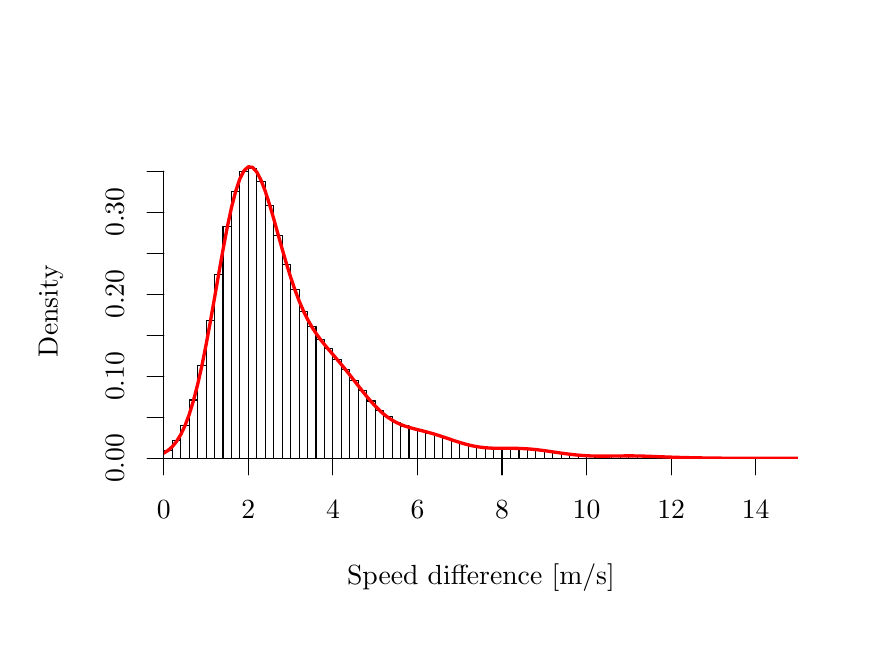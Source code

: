 % Created by tikzDevice version 0.12.3 on 2021-02-14 20:34:46
% !TEX encoding = UTF-8 Unicode
\begin{tikzpicture}[x=1pt,y=1pt]
\definecolor{fillColor}{RGB}{255,255,255}
\path[use as bounding box,fill=fillColor,fill opacity=0.00] (0,0) rectangle (303.53,216.81);
\begin{scope}
\path[clip] (  0.00,  0.00) rectangle (303.53,216.81);
\definecolor{drawColor}{RGB}{0,0,0}

\node[text=drawColor,anchor=base,inner sep=0pt, outer sep=0pt, scale=  1.00] at (163.77, 15.60) {Speed difference [m/s]};

\node[text=drawColor,rotate= 90.00,anchor=base,inner sep=0pt, outer sep=0pt, scale=  1.00] at ( 10.80,114.41) {Density};
\end{scope}
\begin{scope}
\path[clip] (  0.00,  0.00) rectangle (303.53,216.81);
\definecolor{drawColor}{RGB}{0,0,0}

\path[draw=drawColor,line width= 0.4pt,line join=round,line cap=round] ( 49.20, 61.20) -- (263.06, 61.20);

\path[draw=drawColor,line width= 0.4pt,line join=round,line cap=round] ( 49.20, 61.20) -- ( 49.20, 55.20);

\path[draw=drawColor,line width= 0.4pt,line join=round,line cap=round] ( 79.75, 61.20) -- ( 79.75, 55.20);

\path[draw=drawColor,line width= 0.4pt,line join=round,line cap=round] (110.30, 61.20) -- (110.30, 55.20);

\path[draw=drawColor,line width= 0.4pt,line join=round,line cap=round] (140.85, 61.20) -- (140.85, 55.20);

\path[draw=drawColor,line width= 0.4pt,line join=round,line cap=round] (171.40, 61.20) -- (171.40, 55.20);

\path[draw=drawColor,line width= 0.4pt,line join=round,line cap=round] (201.96, 61.20) -- (201.96, 55.20);

\path[draw=drawColor,line width= 0.4pt,line join=round,line cap=round] (232.51, 61.20) -- (232.51, 55.20);

\path[draw=drawColor,line width= 0.4pt,line join=round,line cap=round] (263.06, 61.20) -- (263.06, 55.20);

\node[text=drawColor,anchor=base,inner sep=0pt, outer sep=0pt, scale=  1.00] at ( 49.20, 39.60) {0};

\node[text=drawColor,anchor=base,inner sep=0pt, outer sep=0pt, scale=  1.00] at ( 79.75, 39.60) {2};

\node[text=drawColor,anchor=base,inner sep=0pt, outer sep=0pt, scale=  1.00] at (110.30, 39.60) {4};

\node[text=drawColor,anchor=base,inner sep=0pt, outer sep=0pt, scale=  1.00] at (140.85, 39.60) {6};

\node[text=drawColor,anchor=base,inner sep=0pt, outer sep=0pt, scale=  1.00] at (171.40, 39.60) {8};

\node[text=drawColor,anchor=base,inner sep=0pt, outer sep=0pt, scale=  1.00] at (201.96, 39.60) {10};

\node[text=drawColor,anchor=base,inner sep=0pt, outer sep=0pt, scale=  1.00] at (232.51, 39.60) {12};

\node[text=drawColor,anchor=base,inner sep=0pt, outer sep=0pt, scale=  1.00] at (263.06, 39.60) {14};

\path[draw=drawColor,line width= 0.4pt,line join=round,line cap=round] ( 49.20, 61.20) -- ( 49.20,164.97);

\path[draw=drawColor,line width= 0.4pt,line join=round,line cap=round] ( 49.20, 61.20) -- ( 43.20, 61.20);

\path[draw=drawColor,line width= 0.4pt,line join=round,line cap=round] ( 49.20, 76.02) -- ( 43.20, 76.02);

\path[draw=drawColor,line width= 0.4pt,line join=round,line cap=round] ( 49.20, 90.85) -- ( 43.20, 90.85);

\path[draw=drawColor,line width= 0.4pt,line join=round,line cap=round] ( 49.20,105.67) -- ( 43.20,105.67);

\path[draw=drawColor,line width= 0.4pt,line join=round,line cap=round] ( 49.20,120.50) -- ( 43.20,120.50);

\path[draw=drawColor,line width= 0.4pt,line join=round,line cap=round] ( 49.20,135.32) -- ( 43.20,135.32);

\path[draw=drawColor,line width= 0.4pt,line join=round,line cap=round] ( 49.20,150.14) -- ( 43.20,150.14);

\path[draw=drawColor,line width= 0.4pt,line join=round,line cap=round] ( 49.20,164.97) -- ( 43.20,164.97);

\node[text=drawColor,rotate= 90.00,anchor=base,inner sep=0pt, outer sep=0pt, scale=  1.00] at ( 34.80, 61.20) {0.00};

\node[text=drawColor,rotate= 90.00,anchor=base,inner sep=0pt, outer sep=0pt, scale=  1.00] at ( 34.80, 90.85) {0.10};

\node[text=drawColor,rotate= 90.00,anchor=base,inner sep=0pt, outer sep=0pt, scale=  1.00] at ( 34.80,120.50) {0.20};

\node[text=drawColor,rotate= 90.00,anchor=base,inner sep=0pt, outer sep=0pt, scale=  1.00] at ( 34.80,150.14) {0.30};
\end{scope}
\begin{scope}
\path[clip] ( 49.20, 61.20) rectangle (278.33,167.61);
\definecolor{drawColor}{RGB}{0,0,0}

\path[draw=drawColor,line width= 0.4pt,line join=round,line cap=round] ( -2.74, 61.20) rectangle (  0.32, 61.20);

\path[draw=drawColor,line width= 0.4pt,line join=round,line cap=round] (  0.32, 61.20) rectangle (  3.37, 61.20);

\path[draw=drawColor,line width= 0.4pt,line join=round,line cap=round] (  3.37, 61.20) rectangle (  6.43, 61.20);

\path[draw=drawColor,line width= 0.4pt,line join=round,line cap=round] (  6.43, 61.20) rectangle (  9.48, 61.20);

\path[draw=drawColor,line width= 0.4pt,line join=round,line cap=round] (  9.48, 61.20) rectangle ( 12.54, 61.20);

\path[draw=drawColor,line width= 0.4pt,line join=round,line cap=round] ( 12.54, 61.20) rectangle ( 15.59, 61.20);

\path[draw=drawColor,line width= 0.4pt,line join=round,line cap=round] ( 15.59, 61.20) rectangle ( 18.65, 61.20);

\path[draw=drawColor,line width= 0.4pt,line join=round,line cap=round] ( 18.65, 61.20) rectangle ( 21.70, 61.20);

\path[draw=drawColor,line width= 0.4pt,line join=round,line cap=round] ( 21.70, 61.20) rectangle ( 24.76, 61.20);

\path[draw=drawColor,line width= 0.4pt,line join=round,line cap=round] ( 24.76, 61.20) rectangle ( 27.81, 61.20);

\path[draw=drawColor,line width= 0.4pt,line join=round,line cap=round] ( 27.81, 61.20) rectangle ( 30.87, 61.20);

\path[draw=drawColor,line width= 0.4pt,line join=round,line cap=round] ( 30.87, 61.20) rectangle ( 33.92, 61.21);

\path[draw=drawColor,line width= 0.4pt,line join=round,line cap=round] ( 33.92, 61.20) rectangle ( 36.98, 61.21);

\path[draw=drawColor,line width= 0.4pt,line join=round,line cap=round] ( 36.98, 61.20) rectangle ( 40.03, 61.24);

\path[draw=drawColor,line width= 0.4pt,line join=round,line cap=round] ( 40.03, 61.20) rectangle ( 43.09, 61.38);

\path[draw=drawColor,line width= 0.4pt,line join=round,line cap=round] ( 43.09, 61.20) rectangle ( 46.14, 61.67);

\path[draw=drawColor,line width= 0.4pt,line join=round,line cap=round] ( 46.14, 61.20) rectangle ( 49.20, 62.43);

\path[draw=drawColor,line width= 0.4pt,line join=round,line cap=round] ( 49.20, 61.20) rectangle ( 52.26, 64.09);

\path[draw=drawColor,line width= 0.4pt,line join=round,line cap=round] ( 52.26, 61.20) rectangle ( 55.31, 67.48);

\path[draw=drawColor,line width= 0.4pt,line join=round,line cap=round] ( 55.31, 61.20) rectangle ( 58.37, 73.09);

\path[draw=drawColor,line width= 0.4pt,line join=round,line cap=round] ( 58.37, 61.20) rectangle ( 61.42, 82.26);

\path[draw=drawColor,line width= 0.4pt,line join=round,line cap=round] ( 61.42, 61.20) rectangle ( 64.48, 94.60);

\path[draw=drawColor,line width= 0.4pt,line join=round,line cap=round] ( 64.48, 61.20) rectangle ( 67.53,110.85);

\path[draw=drawColor,line width= 0.4pt,line join=round,line cap=round] ( 67.53, 61.20) rectangle ( 70.59,127.75);

\path[draw=drawColor,line width= 0.4pt,line join=round,line cap=round] ( 70.59, 61.20) rectangle ( 73.64,145.03);

\path[draw=drawColor,line width= 0.4pt,line join=round,line cap=round] ( 73.64, 61.20) rectangle ( 76.70,157.74);

\path[draw=drawColor,line width= 0.4pt,line join=round,line cap=round] ( 76.70, 61.20) rectangle ( 79.75,164.95);

\path[draw=drawColor,line width= 0.4pt,line join=round,line cap=round] ( 79.75, 61.20) rectangle ( 82.81,165.88);

\path[draw=drawColor,line width= 0.4pt,line join=round,line cap=round] ( 82.81, 61.20) rectangle ( 85.86,161.28);

\path[draw=drawColor,line width= 0.4pt,line join=round,line cap=round] ( 85.86, 61.20) rectangle ( 88.92,152.68);

\path[draw=drawColor,line width= 0.4pt,line join=round,line cap=round] ( 88.92, 61.20) rectangle ( 91.97,141.69);

\path[draw=drawColor,line width= 0.4pt,line join=round,line cap=round] ( 91.97, 61.20) rectangle ( 95.03,131.39);

\path[draw=drawColor,line width= 0.4pt,line join=round,line cap=round] ( 95.03, 61.20) rectangle ( 98.08,122.29);

\path[draw=drawColor,line width= 0.4pt,line join=round,line cap=round] ( 98.08, 61.20) rectangle (101.14,114.38);

\path[draw=drawColor,line width= 0.4pt,line join=round,line cap=round] (101.14, 61.20) rectangle (104.19,108.69);

\path[draw=drawColor,line width= 0.4pt,line join=round,line cap=round] (104.19, 61.20) rectangle (107.25,104.18);

\path[draw=drawColor,line width= 0.4pt,line join=round,line cap=round] (107.25, 61.20) rectangle (110.30,100.85);

\path[draw=drawColor,line width= 0.4pt,line join=round,line cap=round] (110.30, 61.20) rectangle (113.36, 96.80);

\path[draw=drawColor,line width= 0.4pt,line join=round,line cap=round] (113.36, 61.20) rectangle (116.41, 93.30);

\path[draw=drawColor,line width= 0.4pt,line join=round,line cap=round] (116.41, 61.20) rectangle (119.47, 89.43);

\path[draw=drawColor,line width= 0.4pt,line join=round,line cap=round] (119.47, 61.20) rectangle (122.52, 85.85);

\path[draw=drawColor,line width= 0.4pt,line join=round,line cap=round] (122.52, 61.20) rectangle (125.58, 81.92);

\path[draw=drawColor,line width= 0.4pt,line join=round,line cap=round] (125.58, 61.20) rectangle (128.63, 78.43);

\path[draw=drawColor,line width= 0.4pt,line join=round,line cap=round] (128.63, 61.20) rectangle (131.69, 76.20);

\path[draw=drawColor,line width= 0.4pt,line join=round,line cap=round] (131.69, 61.20) rectangle (134.74, 74.15);

\path[draw=drawColor,line width= 0.4pt,line join=round,line cap=round] (134.74, 61.20) rectangle (137.80, 72.88);

\path[draw=drawColor,line width= 0.4pt,line join=round,line cap=round] (137.80, 61.20) rectangle (140.85, 71.81);

\path[draw=drawColor,line width= 0.4pt,line join=round,line cap=round] (140.85, 61.20) rectangle (143.91, 71.15);

\path[draw=drawColor,line width= 0.4pt,line join=round,line cap=round] (143.91, 61.20) rectangle (146.96, 70.25);

\path[draw=drawColor,line width= 0.4pt,line join=round,line cap=round] (146.96, 61.20) rectangle (150.02, 69.32);

\path[draw=drawColor,line width= 0.4pt,line join=round,line cap=round] (150.02, 61.20) rectangle (153.07, 68.38);

\path[draw=drawColor,line width= 0.4pt,line join=round,line cap=round] (153.07, 61.20) rectangle (156.13, 67.38);

\path[draw=drawColor,line width= 0.4pt,line join=round,line cap=round] (156.13, 61.20) rectangle (159.18, 66.59);

\path[draw=drawColor,line width= 0.4pt,line join=round,line cap=round] (159.18, 61.20) rectangle (162.24, 65.73);

\path[draw=drawColor,line width= 0.4pt,line join=round,line cap=round] (162.24, 61.20) rectangle (165.29, 65.32);

\path[draw=drawColor,line width= 0.4pt,line join=round,line cap=round] (165.29, 61.20) rectangle (168.35, 64.99);

\path[draw=drawColor,line width= 0.4pt,line join=round,line cap=round] (168.35, 61.20) rectangle (171.40, 64.87);

\path[draw=drawColor,line width= 0.4pt,line join=round,line cap=round] (171.40, 61.20) rectangle (174.46, 64.71);

\path[draw=drawColor,line width= 0.4pt,line join=round,line cap=round] (174.46, 61.20) rectangle (177.52, 64.75);

\path[draw=drawColor,line width= 0.4pt,line join=round,line cap=round] (177.52, 61.20) rectangle (180.57, 64.66);

\path[draw=drawColor,line width= 0.4pt,line join=round,line cap=round] (180.57, 61.20) rectangle (183.63, 64.56);

\path[draw=drawColor,line width= 0.4pt,line join=round,line cap=round] (183.63, 61.20) rectangle (186.68, 64.14);

\path[draw=drawColor,line width= 0.4pt,line join=round,line cap=round] (186.68, 61.20) rectangle (189.74, 63.88);

\path[draw=drawColor,line width= 0.4pt,line join=round,line cap=round] (189.74, 61.20) rectangle (192.79, 63.36);

\path[draw=drawColor,line width= 0.4pt,line join=round,line cap=round] (192.79, 61.20) rectangle (195.85, 62.89);

\path[draw=drawColor,line width= 0.4pt,line join=round,line cap=round] (195.85, 61.20) rectangle (198.90, 62.51);

\path[draw=drawColor,line width= 0.4pt,line join=round,line cap=round] (198.90, 61.20) rectangle (201.96, 62.27);

\path[draw=drawColor,line width= 0.4pt,line join=round,line cap=round] (201.96, 61.20) rectangle (205.01, 62.11);

\path[draw=drawColor,line width= 0.4pt,line join=round,line cap=round] (205.01, 61.20) rectangle (208.07, 61.93);

\path[draw=drawColor,line width= 0.4pt,line join=round,line cap=round] (208.07, 61.20) rectangle (211.12, 61.95);

\path[draw=drawColor,line width= 0.4pt,line join=round,line cap=round] (211.12, 61.20) rectangle (214.18, 61.96);

\path[draw=drawColor,line width= 0.4pt,line join=round,line cap=round] (214.18, 61.20) rectangle (217.23, 62.09);

\path[draw=drawColor,line width= 0.4pt,line join=round,line cap=round] (217.23, 61.20) rectangle (220.29, 62.03);

\path[draw=drawColor,line width= 0.4pt,line join=round,line cap=round] (220.29, 61.20) rectangle (223.34, 62.05);

\path[draw=drawColor,line width= 0.4pt,line join=round,line cap=round] (223.34, 61.20) rectangle (226.40, 61.93);

\path[draw=drawColor,line width= 0.4pt,line join=round,line cap=round] (226.40, 61.20) rectangle (229.45, 61.80);

\path[draw=drawColor,line width= 0.4pt,line join=round,line cap=round] (229.45, 61.20) rectangle (232.51, 61.68);

\path[draw=drawColor,line width= 0.4pt,line join=round,line cap=round] (232.51, 61.20) rectangle (235.56, 61.60);

\path[draw=drawColor,line width= 0.4pt,line join=round,line cap=round] (235.56, 61.20) rectangle (238.62, 61.49);

\path[draw=drawColor,line width= 0.4pt,line join=round,line cap=round] (238.62, 61.20) rectangle (241.67, 61.40);

\path[draw=drawColor,line width= 0.4pt,line join=round,line cap=round] (241.67, 61.20) rectangle (244.73, 61.33);

\path[draw=drawColor,line width= 0.4pt,line join=round,line cap=round] (244.73, 61.20) rectangle (247.78, 61.30);

\path[draw=drawColor,line width= 0.4pt,line join=round,line cap=round] (247.78, 61.20) rectangle (250.84, 61.27);

\path[draw=drawColor,line width= 0.4pt,line join=round,line cap=round] (250.84, 61.20) rectangle (253.89, 61.25);

\path[draw=drawColor,line width= 0.4pt,line join=round,line cap=round] (253.89, 61.20) rectangle (256.95, 61.22);

\path[draw=drawColor,line width= 0.4pt,line join=round,line cap=round] (256.95, 61.20) rectangle (260.00, 61.21);

\path[draw=drawColor,line width= 0.4pt,line join=round,line cap=round] (260.00, 61.20) rectangle (263.06, 61.21);

\path[draw=drawColor,line width= 0.4pt,line join=round,line cap=round] (263.06, 61.20) rectangle (266.11, 61.20);

\path[draw=drawColor,line width= 0.4pt,line join=round,line cap=round] (266.11, 61.20) rectangle (269.17, 61.20);

\path[draw=drawColor,line width= 0.4pt,line join=round,line cap=round] (269.17, 61.20) rectangle (272.22, 61.20);

\path[draw=drawColor,line width= 0.4pt,line join=round,line cap=round] (272.22, 61.20) rectangle (275.28, 61.20);

\path[draw=drawColor,line width= 0.4pt,line join=round,line cap=round] (275.28, 61.20) rectangle (278.33, 61.20);

\path[draw=drawColor,line width= 0.4pt,line join=round,line cap=round] (278.33, 61.20) rectangle (281.39, 61.20);

\path[draw=drawColor,line width= 0.4pt,line join=round,line cap=round] (281.39, 61.20) rectangle (284.44, 61.20);

\path[draw=drawColor,line width= 0.4pt,line join=round,line cap=round] (284.44, 61.20) rectangle (287.50, 61.20);

\path[draw=drawColor,line width= 0.4pt,line join=round,line cap=round] (287.50, 61.20) rectangle (290.55, 61.20);

\path[draw=drawColor,line width= 0.4pt,line join=round,line cap=round] (290.55, 61.20) rectangle (293.61, 61.20);

\path[draw=drawColor,line width= 0.4pt,line join=round,line cap=round] (293.61, 61.20) rectangle (296.66, 61.20);

\path[draw=drawColor,line width= 0.4pt,line join=round,line cap=round] (296.66, 61.20) rectangle (299.72, 61.20);

\path[draw=drawColor,line width= 0.4pt,line join=round,line cap=round] (299.72, 61.20) rectangle (302.77, 61.20);

\path[draw=drawColor,line width= 0.4pt,line join=round,line cap=round] (302.77, 61.20) rectangle (305.83, 61.20);
\definecolor{drawColor}{RGB}{255,0,0}

\path[draw=drawColor,line width= 1.2pt,line join=round,line cap=round] (  0.00, 61.20) --
	(  0.32, 61.20) --
	(  1.85, 61.20) --
	(  3.37, 61.20) --
	(  4.90, 61.20) --
	(  6.43, 61.20) --
	(  7.96, 61.20) --
	(  9.48, 61.20) --
	( 11.01, 61.20) --
	( 12.54, 61.20) --
	( 14.07, 61.20) --
	( 15.59, 61.20) --
	( 17.12, 61.20) --
	( 18.65, 61.20) --
	( 20.18, 61.20) --
	( 21.70, 61.20) --
	( 23.23, 61.20) --
	( 24.76, 61.20) --
	( 26.29, 61.20) --
	( 27.81, 61.20) --
	( 29.34, 61.20) --
	( 30.87, 61.20) --
	( 32.40, 61.20) --
	( 33.92, 61.21) --
	( 35.45, 61.21) --
	( 36.98, 61.23) --
	( 38.51, 61.25) --
	( 40.03, 61.29) --
	( 41.56, 61.36) --
	( 43.09, 61.48) --
	( 44.62, 61.67) --
	( 46.14, 61.96) --
	( 47.67, 62.42) --
	( 49.20, 63.09) --
	( 50.73, 64.05) --
	( 52.26, 65.42) --
	( 53.78, 67.28) --
	( 55.31, 69.76) --
	( 56.84, 72.98) --
	( 58.37, 77.02) --
	( 59.89, 81.98) --
	( 61.42, 87.87) --
	( 62.95, 94.66) --
	( 64.48,102.28) --
	( 66.00,110.54) --
	( 67.53,119.22) --
	( 69.06,128.02) --
	( 70.59,136.61) --
	( 72.11,144.64) --
	( 73.64,151.78) --
	( 75.17,157.72) --
	( 76.70,162.25) --
	( 78.22,165.21) --
	( 79.75,166.56) --
	( 81.28,166.32) --
	( 82.81,164.63) --
	( 84.33,161.67) --
	( 85.86,157.68) --
	( 87.39,152.94) --
	( 88.92,147.71) --
	( 90.44,142.26) --
	( 91.97,136.81) --
	( 93.50,131.55) --
	( 95.03,126.62) --
	( 96.55,122.11) --
	( 98.08,118.08) --
	( 99.61,114.53) --
	(101.14,111.42) --
	(102.66,108.72) --
	(104.19,106.35) --
	(105.72,104.23) --
	(107.25,102.30) --
	(108.77,100.47) --
	(110.30, 98.69) --
	(111.83, 96.90) --
	(113.36, 95.08) --
	(114.89, 93.22) --
	(116.41, 91.30) --
	(117.94, 89.35) --
	(119.47, 87.39) --
	(121.00, 85.44) --
	(122.52, 83.55) --
	(124.05, 81.75) --
	(125.58, 80.08) --
	(127.11, 78.55) --
	(128.63, 77.18) --
	(130.16, 76.00) --
	(131.69, 74.99) --
	(133.22, 74.14) --
	(134.74, 73.44) --
	(136.27, 72.86) --
	(137.80, 72.37) --
	(139.33, 71.95) --
	(140.85, 71.56) --
	(142.38, 71.18) --
	(143.91, 70.80) --
	(145.44, 70.38) --
	(146.96, 69.94) --
	(148.49, 69.47) --
	(150.02, 68.97) --
	(151.55, 68.45) --
	(153.07, 67.93) --
	(154.60, 67.42) --
	(156.13, 66.93) --
	(157.66, 66.47) --
	(159.18, 66.07) --
	(160.71, 65.71) --
	(162.24, 65.42) --
	(163.77, 65.20) --
	(165.29, 65.03) --
	(166.82, 64.91) --
	(168.35, 64.85) --
	(169.88, 64.82) --
	(171.40, 64.81) --
	(172.93, 64.81) --
	(174.46, 64.81) --
	(175.99, 64.80) --
	(177.52, 64.77) --
	(179.04, 64.71) --
	(180.57, 64.62) --
	(182.10, 64.50) --
	(183.63, 64.35) --
	(185.15, 64.17) --
	(186.68, 63.97) --
	(188.21, 63.76) --
	(189.74, 63.53) --
	(191.26, 63.30) --
	(192.79, 63.08) --
	(194.32, 62.87) --
	(195.85, 62.68) --
	(197.37, 62.50) --
	(198.90, 62.35) --
	(200.43, 62.23) --
	(201.96, 62.13) --
	(203.48, 62.05) --
	(205.01, 62.01) --
	(206.54, 61.98) --
	(208.07, 61.98) --
	(209.59, 61.99) --
	(211.12, 62.01) --
	(212.65, 62.03) --
	(214.18, 62.05) --
	(215.70, 62.07) --
	(217.23, 62.07) --
	(218.76, 62.07) --
	(220.29, 62.05) --
	(221.81, 62.01) --
	(223.34, 61.97) --
	(224.87, 61.91) --
	(226.40, 61.86) --
	(227.92, 61.79) --
	(229.45, 61.73) --
	(230.98, 61.67) --
	(232.51, 61.62) --
	(234.03, 61.57) --
	(235.56, 61.52) --
	(237.09, 61.48) --
	(238.62, 61.44) --
	(240.14, 61.40) --
	(241.67, 61.37) --
	(243.20, 61.35) --
	(244.73, 61.32) --
	(246.26, 61.30) --
	(247.78, 61.28) --
	(249.31, 61.27) --
	(250.84, 61.25) --
	(252.37, 61.24) --
	(253.89, 61.23) --
	(255.42, 61.22) --
	(256.95, 61.22) --
	(258.48, 61.21) --
	(260.00, 61.21) --
	(261.53, 61.21) --
	(263.06, 61.20) --
	(264.59, 61.20) --
	(266.11, 61.20) --
	(267.64, 61.20) --
	(269.17, 61.20) --
	(270.70, 61.20) --
	(272.22, 61.20) --
	(273.75, 61.20) --
	(275.28, 61.20) --
	(276.81, 61.20) --
	(278.33, 61.20) --
	(279.86, 61.20) --
	(281.39, 61.20) --
	(282.92, 61.20) --
	(284.44, 61.20) --
	(285.97, 61.20) --
	(287.50, 61.20) --
	(289.03, 61.20) --
	(290.55, 61.20) --
	(292.08, 61.20) --
	(293.61, 61.20) --
	(295.14, 61.20) --
	(296.66, 61.20) --
	(298.19, 61.20) --
	(299.72, 61.20) --
	(301.25, 61.20) --
	(302.77, 61.20) --
	(303.53, 61.20);
\end{scope}
\end{tikzpicture}
